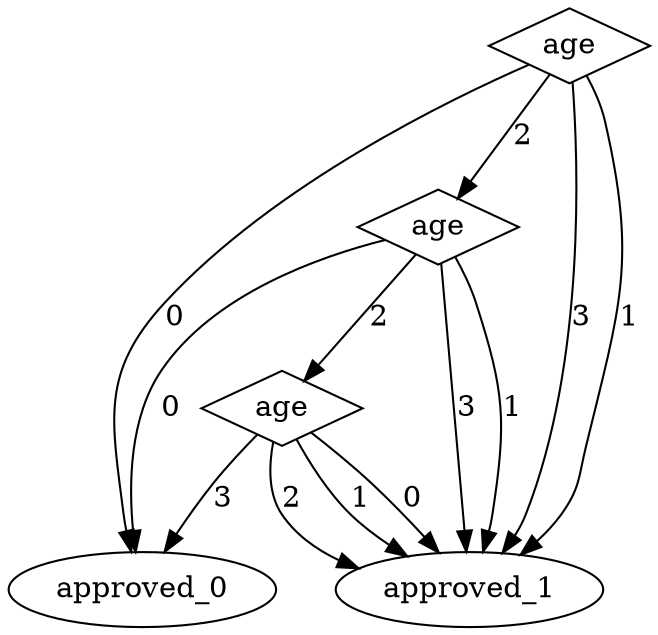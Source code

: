 digraph {
node [label=approved_0,style=""] approved_0
node [label=approved_1,style=""] approved_1
node [label=approved_1,style=""] approved_1
node [label=approved_1,style=""] approved_1
node [label=approved_1,style=""] approved_1
node [label=approved_1,style=""] approved_1
node [label=approved_0,style=""] approved_0
node [label=approved_1,style=""] approved_1
node [label=approved_1,style=""] approved_1
node [label=approved_0,style=""] approved_0
node [label=age,shape="diamond",style=""] 2
node [label=age,shape="diamond",style=""] 1
node [label=age,shape="diamond",style=""] 0

2 -> approved_0 [label="3"]
2 -> approved_1 [label="2"]
2 -> approved_1 [label="1"]
2 -> approved_1 [label="0"]
1 -> approved_1 [label="3"]
1 -> 2 [label="2"]
1 -> approved_1 [label="1"]
1 -> approved_0 [label="0"]
0 -> approved_1 [label="3"]
0 -> 1 [label="2"]
0 -> approved_1 [label="1"]
0 -> approved_0 [label="0"]
}